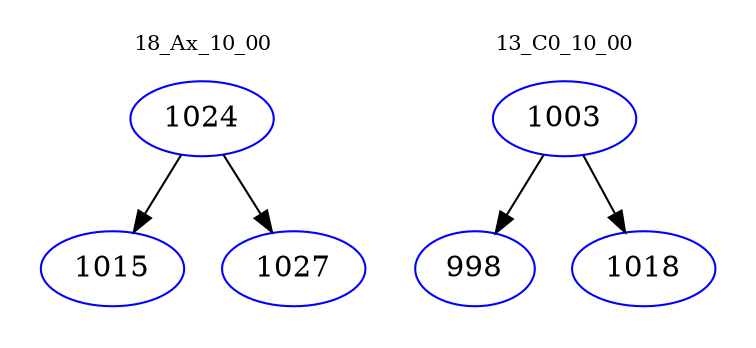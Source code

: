 digraph{
subgraph cluster_0 {
color = white
label = "18_Ax_10_00";
fontsize=10;
T0_1024 [label="1024", color="blue"]
T0_1024 -> T0_1015 [color="black"]
T0_1015 [label="1015", color="blue"]
T0_1024 -> T0_1027 [color="black"]
T0_1027 [label="1027", color="blue"]
}
subgraph cluster_1 {
color = white
label = "13_C0_10_00";
fontsize=10;
T1_1003 [label="1003", color="blue"]
T1_1003 -> T1_998 [color="black"]
T1_998 [label="998", color="blue"]
T1_1003 -> T1_1018 [color="black"]
T1_1018 [label="1018", color="blue"]
}
}
